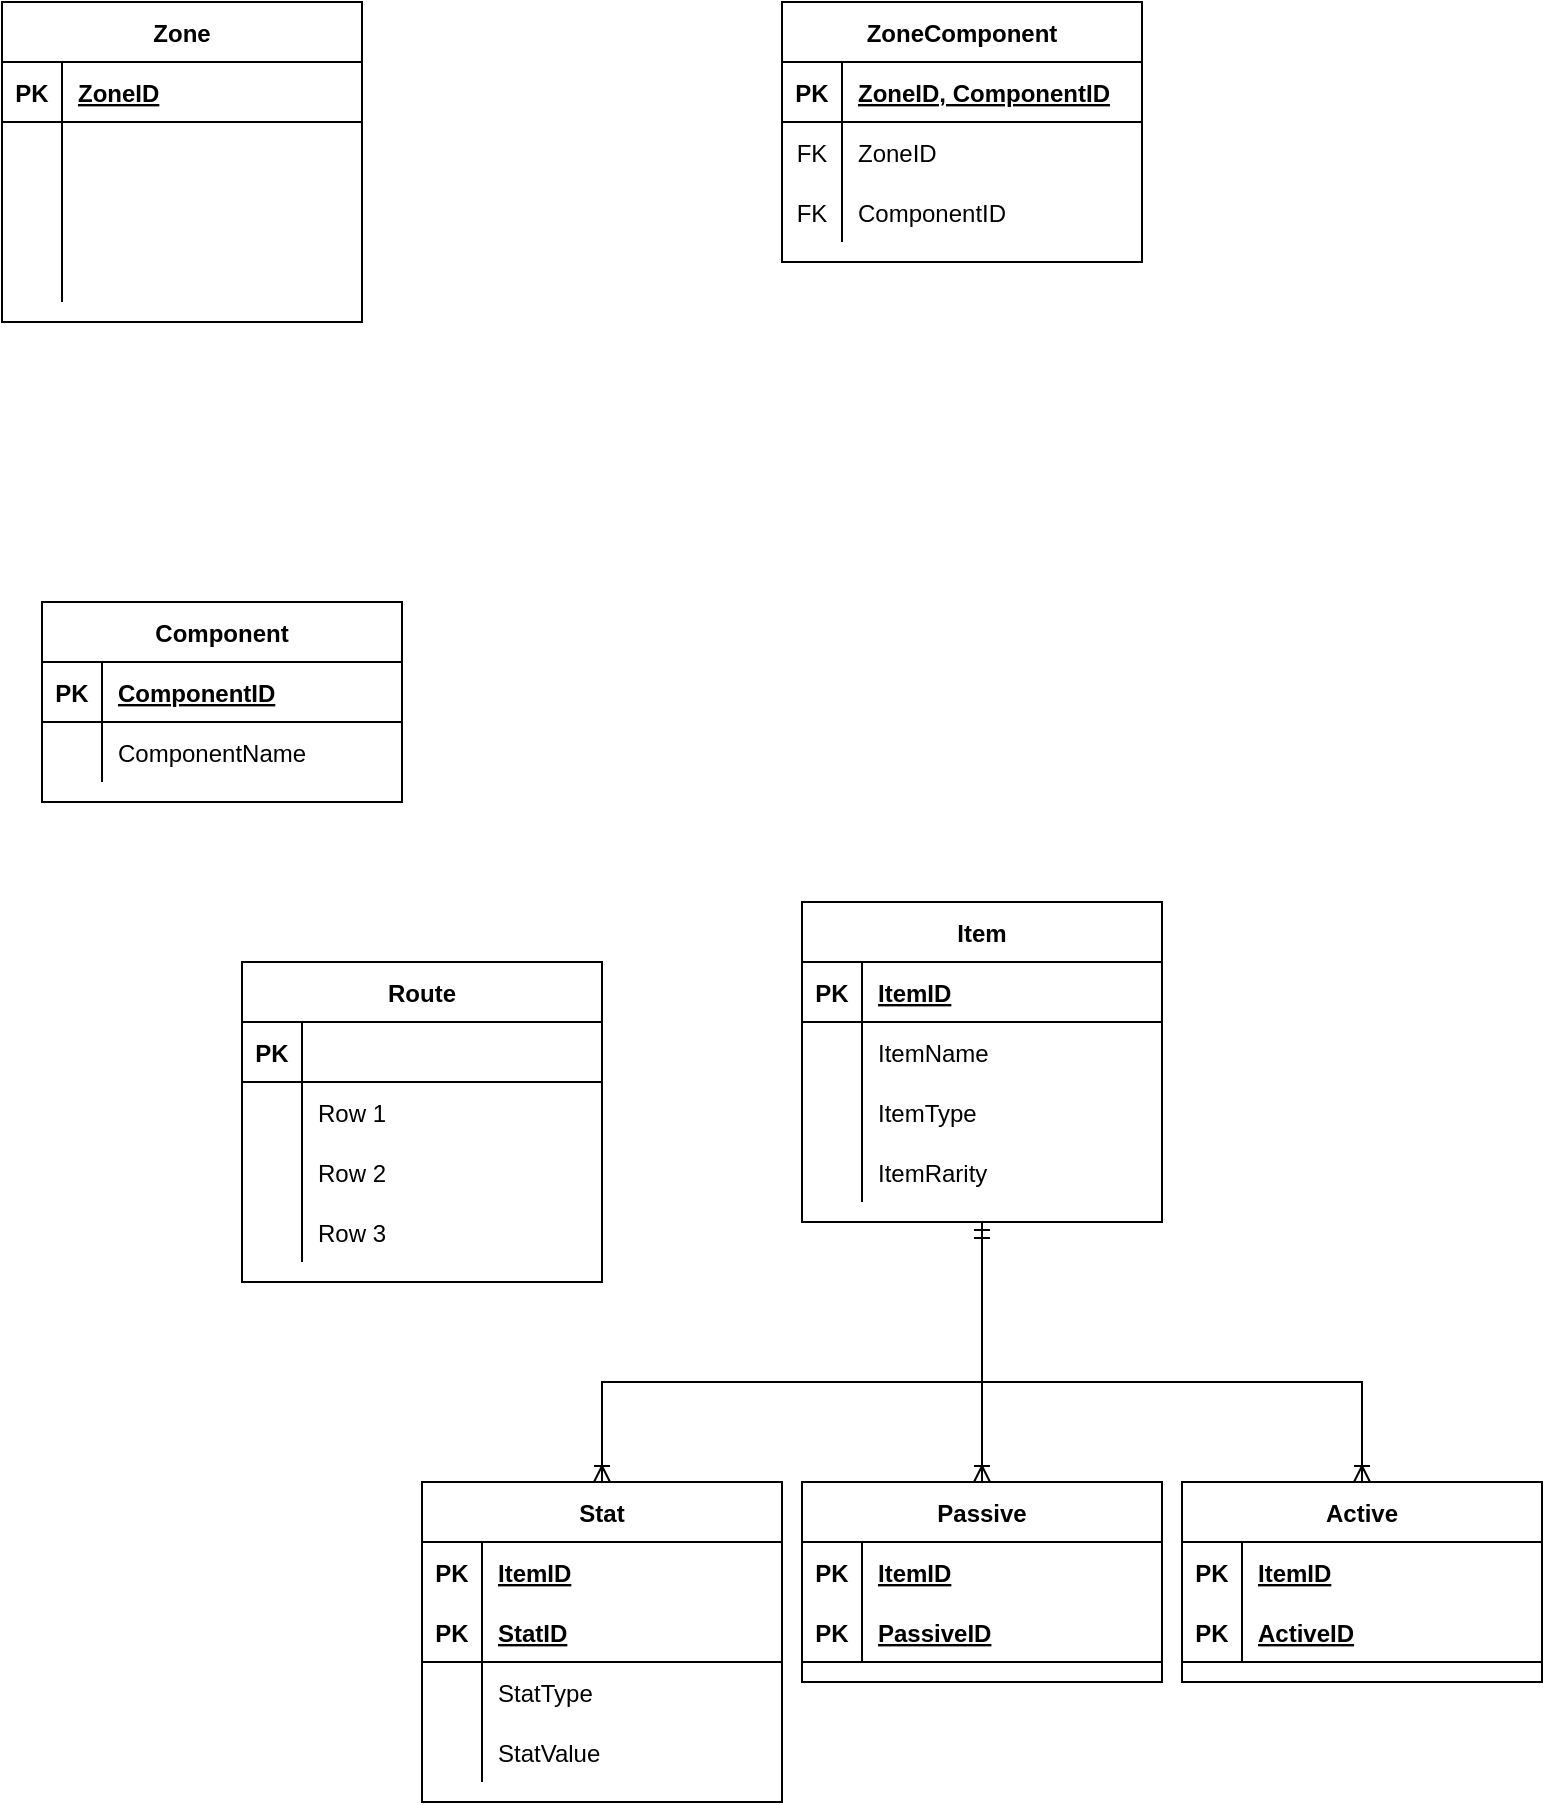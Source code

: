 <mxfile version="20.3.0" type="device"><diagram id="vBeFUha2w93Wqq-kmozP" name="Page-1"><mxGraphModel dx="1102" dy="875" grid="1" gridSize="10" guides="1" tooltips="1" connect="1" arrows="1" fold="1" page="1" pageScale="1" pageWidth="850" pageHeight="1100" math="0" shadow="0"><root><mxCell id="0"/><mxCell id="1" parent="0"/><mxCell id="dk0Knj7ikNloIsWXlZnz-27" value="Item" style="shape=table;startSize=30;container=1;collapsible=1;childLayout=tableLayout;fixedRows=1;rowLines=0;fontStyle=1;align=center;resizeLast=1;" vertex="1" parent="1"><mxGeometry x="450" y="600" width="180" height="160" as="geometry"/></mxCell><mxCell id="dk0Knj7ikNloIsWXlZnz-28" value="" style="shape=tableRow;horizontal=0;startSize=0;swimlaneHead=0;swimlaneBody=0;fillColor=none;collapsible=0;dropTarget=0;points=[[0,0.5],[1,0.5]];portConstraint=eastwest;top=0;left=0;right=0;bottom=1;" vertex="1" parent="dk0Knj7ikNloIsWXlZnz-27"><mxGeometry y="30" width="180" height="30" as="geometry"/></mxCell><mxCell id="dk0Knj7ikNloIsWXlZnz-29" value="PK" style="shape=partialRectangle;connectable=0;fillColor=none;top=0;left=0;bottom=0;right=0;fontStyle=1;overflow=hidden;" vertex="1" parent="dk0Knj7ikNloIsWXlZnz-28"><mxGeometry width="30" height="30" as="geometry"><mxRectangle width="30" height="30" as="alternateBounds"/></mxGeometry></mxCell><mxCell id="dk0Knj7ikNloIsWXlZnz-30" value="ItemID" style="shape=partialRectangle;connectable=0;fillColor=none;top=0;left=0;bottom=0;right=0;align=left;spacingLeft=6;fontStyle=5;overflow=hidden;" vertex="1" parent="dk0Knj7ikNloIsWXlZnz-28"><mxGeometry x="30" width="150" height="30" as="geometry"><mxRectangle width="150" height="30" as="alternateBounds"/></mxGeometry></mxCell><mxCell id="dk0Knj7ikNloIsWXlZnz-31" value="" style="shape=tableRow;horizontal=0;startSize=0;swimlaneHead=0;swimlaneBody=0;fillColor=none;collapsible=0;dropTarget=0;points=[[0,0.5],[1,0.5]];portConstraint=eastwest;top=0;left=0;right=0;bottom=0;" vertex="1" parent="dk0Knj7ikNloIsWXlZnz-27"><mxGeometry y="60" width="180" height="30" as="geometry"/></mxCell><mxCell id="dk0Knj7ikNloIsWXlZnz-32" value="" style="shape=partialRectangle;connectable=0;fillColor=none;top=0;left=0;bottom=0;right=0;editable=1;overflow=hidden;" vertex="1" parent="dk0Knj7ikNloIsWXlZnz-31"><mxGeometry width="30" height="30" as="geometry"><mxRectangle width="30" height="30" as="alternateBounds"/></mxGeometry></mxCell><mxCell id="dk0Knj7ikNloIsWXlZnz-33" value="ItemName" style="shape=partialRectangle;connectable=0;fillColor=none;top=0;left=0;bottom=0;right=0;align=left;spacingLeft=6;overflow=hidden;" vertex="1" parent="dk0Knj7ikNloIsWXlZnz-31"><mxGeometry x="30" width="150" height="30" as="geometry"><mxRectangle width="150" height="30" as="alternateBounds"/></mxGeometry></mxCell><mxCell id="dk0Knj7ikNloIsWXlZnz-34" value="" style="shape=tableRow;horizontal=0;startSize=0;swimlaneHead=0;swimlaneBody=0;fillColor=none;collapsible=0;dropTarget=0;points=[[0,0.5],[1,0.5]];portConstraint=eastwest;top=0;left=0;right=0;bottom=0;" vertex="1" parent="dk0Knj7ikNloIsWXlZnz-27"><mxGeometry y="90" width="180" height="30" as="geometry"/></mxCell><mxCell id="dk0Knj7ikNloIsWXlZnz-35" value="" style="shape=partialRectangle;connectable=0;fillColor=none;top=0;left=0;bottom=0;right=0;editable=1;overflow=hidden;" vertex="1" parent="dk0Knj7ikNloIsWXlZnz-34"><mxGeometry width="30" height="30" as="geometry"><mxRectangle width="30" height="30" as="alternateBounds"/></mxGeometry></mxCell><mxCell id="dk0Knj7ikNloIsWXlZnz-36" value="ItemType" style="shape=partialRectangle;connectable=0;fillColor=none;top=0;left=0;bottom=0;right=0;align=left;spacingLeft=6;overflow=hidden;" vertex="1" parent="dk0Knj7ikNloIsWXlZnz-34"><mxGeometry x="30" width="150" height="30" as="geometry"><mxRectangle width="150" height="30" as="alternateBounds"/></mxGeometry></mxCell><mxCell id="dk0Knj7ikNloIsWXlZnz-37" value="" style="shape=tableRow;horizontal=0;startSize=0;swimlaneHead=0;swimlaneBody=0;fillColor=none;collapsible=0;dropTarget=0;points=[[0,0.5],[1,0.5]];portConstraint=eastwest;top=0;left=0;right=0;bottom=0;" vertex="1" parent="dk0Knj7ikNloIsWXlZnz-27"><mxGeometry y="120" width="180" height="30" as="geometry"/></mxCell><mxCell id="dk0Knj7ikNloIsWXlZnz-38" value="" style="shape=partialRectangle;connectable=0;fillColor=none;top=0;left=0;bottom=0;right=0;editable=1;overflow=hidden;" vertex="1" parent="dk0Knj7ikNloIsWXlZnz-37"><mxGeometry width="30" height="30" as="geometry"><mxRectangle width="30" height="30" as="alternateBounds"/></mxGeometry></mxCell><mxCell id="dk0Knj7ikNloIsWXlZnz-39" value="ItemRarity" style="shape=partialRectangle;connectable=0;fillColor=none;top=0;left=0;bottom=0;right=0;align=left;spacingLeft=6;overflow=hidden;" vertex="1" parent="dk0Knj7ikNloIsWXlZnz-37"><mxGeometry x="30" width="150" height="30" as="geometry"><mxRectangle width="150" height="30" as="alternateBounds"/></mxGeometry></mxCell><mxCell id="dk0Knj7ikNloIsWXlZnz-41" value="Zone" style="shape=table;startSize=30;container=1;collapsible=1;childLayout=tableLayout;fixedRows=1;rowLines=0;fontStyle=1;align=center;resizeLast=1;" vertex="1" parent="1"><mxGeometry x="50" y="150" width="180" height="160" as="geometry"/></mxCell><mxCell id="dk0Knj7ikNloIsWXlZnz-42" value="" style="shape=tableRow;horizontal=0;startSize=0;swimlaneHead=0;swimlaneBody=0;fillColor=none;collapsible=0;dropTarget=0;points=[[0,0.5],[1,0.5]];portConstraint=eastwest;top=0;left=0;right=0;bottom=1;" vertex="1" parent="dk0Knj7ikNloIsWXlZnz-41"><mxGeometry y="30" width="180" height="30" as="geometry"/></mxCell><mxCell id="dk0Knj7ikNloIsWXlZnz-43" value="PK" style="shape=partialRectangle;connectable=0;fillColor=none;top=0;left=0;bottom=0;right=0;fontStyle=1;overflow=hidden;" vertex="1" parent="dk0Knj7ikNloIsWXlZnz-42"><mxGeometry width="30" height="30" as="geometry"><mxRectangle width="30" height="30" as="alternateBounds"/></mxGeometry></mxCell><mxCell id="dk0Knj7ikNloIsWXlZnz-44" value="ZoneID" style="shape=partialRectangle;connectable=0;fillColor=none;top=0;left=0;bottom=0;right=0;align=left;spacingLeft=6;fontStyle=5;overflow=hidden;" vertex="1" parent="dk0Knj7ikNloIsWXlZnz-42"><mxGeometry x="30" width="150" height="30" as="geometry"><mxRectangle width="150" height="30" as="alternateBounds"/></mxGeometry></mxCell><mxCell id="dk0Knj7ikNloIsWXlZnz-45" value="" style="shape=tableRow;horizontal=0;startSize=0;swimlaneHead=0;swimlaneBody=0;fillColor=none;collapsible=0;dropTarget=0;points=[[0,0.5],[1,0.5]];portConstraint=eastwest;top=0;left=0;right=0;bottom=0;" vertex="1" parent="dk0Knj7ikNloIsWXlZnz-41"><mxGeometry y="60" width="180" height="30" as="geometry"/></mxCell><mxCell id="dk0Knj7ikNloIsWXlZnz-46" value="" style="shape=partialRectangle;connectable=0;fillColor=none;top=0;left=0;bottom=0;right=0;editable=1;overflow=hidden;" vertex="1" parent="dk0Knj7ikNloIsWXlZnz-45"><mxGeometry width="30" height="30" as="geometry"><mxRectangle width="30" height="30" as="alternateBounds"/></mxGeometry></mxCell><mxCell id="dk0Knj7ikNloIsWXlZnz-47" value="" style="shape=partialRectangle;connectable=0;fillColor=none;top=0;left=0;bottom=0;right=0;align=left;spacingLeft=6;overflow=hidden;" vertex="1" parent="dk0Knj7ikNloIsWXlZnz-45"><mxGeometry x="30" width="150" height="30" as="geometry"><mxRectangle width="150" height="30" as="alternateBounds"/></mxGeometry></mxCell><mxCell id="dk0Knj7ikNloIsWXlZnz-48" value="" style="shape=tableRow;horizontal=0;startSize=0;swimlaneHead=0;swimlaneBody=0;fillColor=none;collapsible=0;dropTarget=0;points=[[0,0.5],[1,0.5]];portConstraint=eastwest;top=0;left=0;right=0;bottom=0;" vertex="1" parent="dk0Knj7ikNloIsWXlZnz-41"><mxGeometry y="90" width="180" height="30" as="geometry"/></mxCell><mxCell id="dk0Knj7ikNloIsWXlZnz-49" value="" style="shape=partialRectangle;connectable=0;fillColor=none;top=0;left=0;bottom=0;right=0;editable=1;overflow=hidden;" vertex="1" parent="dk0Knj7ikNloIsWXlZnz-48"><mxGeometry width="30" height="30" as="geometry"><mxRectangle width="30" height="30" as="alternateBounds"/></mxGeometry></mxCell><mxCell id="dk0Knj7ikNloIsWXlZnz-50" value="" style="shape=partialRectangle;connectable=0;fillColor=none;top=0;left=0;bottom=0;right=0;align=left;spacingLeft=6;overflow=hidden;" vertex="1" parent="dk0Knj7ikNloIsWXlZnz-48"><mxGeometry x="30" width="150" height="30" as="geometry"><mxRectangle width="150" height="30" as="alternateBounds"/></mxGeometry></mxCell><mxCell id="dk0Knj7ikNloIsWXlZnz-51" value="" style="shape=tableRow;horizontal=0;startSize=0;swimlaneHead=0;swimlaneBody=0;fillColor=none;collapsible=0;dropTarget=0;points=[[0,0.5],[1,0.5]];portConstraint=eastwest;top=0;left=0;right=0;bottom=0;" vertex="1" parent="dk0Knj7ikNloIsWXlZnz-41"><mxGeometry y="120" width="180" height="30" as="geometry"/></mxCell><mxCell id="dk0Knj7ikNloIsWXlZnz-52" value="" style="shape=partialRectangle;connectable=0;fillColor=none;top=0;left=0;bottom=0;right=0;editable=1;overflow=hidden;" vertex="1" parent="dk0Knj7ikNloIsWXlZnz-51"><mxGeometry width="30" height="30" as="geometry"><mxRectangle width="30" height="30" as="alternateBounds"/></mxGeometry></mxCell><mxCell id="dk0Knj7ikNloIsWXlZnz-53" value="" style="shape=partialRectangle;connectable=0;fillColor=none;top=0;left=0;bottom=0;right=0;align=left;spacingLeft=6;overflow=hidden;" vertex="1" parent="dk0Knj7ikNloIsWXlZnz-51"><mxGeometry x="30" width="150" height="30" as="geometry"><mxRectangle width="150" height="30" as="alternateBounds"/></mxGeometry></mxCell><mxCell id="dk0Knj7ikNloIsWXlZnz-54" value="ZoneComponent" style="shape=table;startSize=30;container=1;collapsible=1;childLayout=tableLayout;fixedRows=1;rowLines=0;fontStyle=1;align=center;resizeLast=1;" vertex="1" parent="1"><mxGeometry x="440" y="150" width="180" height="130" as="geometry"/></mxCell><mxCell id="dk0Knj7ikNloIsWXlZnz-55" value="" style="shape=tableRow;horizontal=0;startSize=0;swimlaneHead=0;swimlaneBody=0;fillColor=none;collapsible=0;dropTarget=0;points=[[0,0.5],[1,0.5]];portConstraint=eastwest;top=0;left=0;right=0;bottom=1;" vertex="1" parent="dk0Knj7ikNloIsWXlZnz-54"><mxGeometry y="30" width="180" height="30" as="geometry"/></mxCell><mxCell id="dk0Knj7ikNloIsWXlZnz-56" value="PK" style="shape=partialRectangle;connectable=0;fillColor=none;top=0;left=0;bottom=0;right=0;fontStyle=1;overflow=hidden;" vertex="1" parent="dk0Knj7ikNloIsWXlZnz-55"><mxGeometry width="30" height="30" as="geometry"><mxRectangle width="30" height="30" as="alternateBounds"/></mxGeometry></mxCell><mxCell id="dk0Knj7ikNloIsWXlZnz-57" value="ZoneID, ComponentID" style="shape=partialRectangle;connectable=0;fillColor=none;top=0;left=0;bottom=0;right=0;align=left;spacingLeft=6;fontStyle=5;overflow=hidden;" vertex="1" parent="dk0Knj7ikNloIsWXlZnz-55"><mxGeometry x="30" width="150" height="30" as="geometry"><mxRectangle width="150" height="30" as="alternateBounds"/></mxGeometry></mxCell><mxCell id="dk0Knj7ikNloIsWXlZnz-58" value="" style="shape=tableRow;horizontal=0;startSize=0;swimlaneHead=0;swimlaneBody=0;fillColor=none;collapsible=0;dropTarget=0;points=[[0,0.5],[1,0.5]];portConstraint=eastwest;top=0;left=0;right=0;bottom=0;" vertex="1" parent="dk0Knj7ikNloIsWXlZnz-54"><mxGeometry y="60" width="180" height="30" as="geometry"/></mxCell><mxCell id="dk0Knj7ikNloIsWXlZnz-59" value="FK" style="shape=partialRectangle;connectable=0;fillColor=none;top=0;left=0;bottom=0;right=0;editable=1;overflow=hidden;" vertex="1" parent="dk0Knj7ikNloIsWXlZnz-58"><mxGeometry width="30" height="30" as="geometry"><mxRectangle width="30" height="30" as="alternateBounds"/></mxGeometry></mxCell><mxCell id="dk0Knj7ikNloIsWXlZnz-60" value="ZoneID" style="shape=partialRectangle;connectable=0;fillColor=none;top=0;left=0;bottom=0;right=0;align=left;spacingLeft=6;overflow=hidden;" vertex="1" parent="dk0Knj7ikNloIsWXlZnz-58"><mxGeometry x="30" width="150" height="30" as="geometry"><mxRectangle width="150" height="30" as="alternateBounds"/></mxGeometry></mxCell><mxCell id="dk0Knj7ikNloIsWXlZnz-61" value="" style="shape=tableRow;horizontal=0;startSize=0;swimlaneHead=0;swimlaneBody=0;fillColor=none;collapsible=0;dropTarget=0;points=[[0,0.5],[1,0.5]];portConstraint=eastwest;top=0;left=0;right=0;bottom=0;" vertex="1" parent="dk0Knj7ikNloIsWXlZnz-54"><mxGeometry y="90" width="180" height="30" as="geometry"/></mxCell><mxCell id="dk0Knj7ikNloIsWXlZnz-62" value="FK" style="shape=partialRectangle;connectable=0;fillColor=none;top=0;left=0;bottom=0;right=0;editable=1;overflow=hidden;" vertex="1" parent="dk0Knj7ikNloIsWXlZnz-61"><mxGeometry width="30" height="30" as="geometry"><mxRectangle width="30" height="30" as="alternateBounds"/></mxGeometry></mxCell><mxCell id="dk0Knj7ikNloIsWXlZnz-63" value="ComponentID" style="shape=partialRectangle;connectable=0;fillColor=none;top=0;left=0;bottom=0;right=0;align=left;spacingLeft=6;overflow=hidden;" vertex="1" parent="dk0Knj7ikNloIsWXlZnz-61"><mxGeometry x="30" width="150" height="30" as="geometry"><mxRectangle width="150" height="30" as="alternateBounds"/></mxGeometry></mxCell><mxCell id="dk0Knj7ikNloIsWXlZnz-67" value="Active" style="shape=table;startSize=30;container=1;collapsible=1;childLayout=tableLayout;fixedRows=1;rowLines=0;fontStyle=1;align=center;resizeLast=1;" vertex="1" parent="1"><mxGeometry x="640" y="890" width="180" height="100" as="geometry"/></mxCell><mxCell id="dk0Knj7ikNloIsWXlZnz-83" style="shape=tableRow;horizontal=0;startSize=0;swimlaneHead=0;swimlaneBody=0;fillColor=none;collapsible=0;dropTarget=0;points=[[0,0.5],[1,0.5]];portConstraint=eastwest;top=0;left=0;right=0;bottom=0;" vertex="1" parent="dk0Knj7ikNloIsWXlZnz-67"><mxGeometry y="30" width="180" height="30" as="geometry"/></mxCell><mxCell id="dk0Knj7ikNloIsWXlZnz-84" value="PK" style="shape=partialRectangle;connectable=0;fillColor=none;top=0;left=0;bottom=0;right=0;editable=1;overflow=hidden;fontStyle=1" vertex="1" parent="dk0Knj7ikNloIsWXlZnz-83"><mxGeometry width="30" height="30" as="geometry"><mxRectangle width="30" height="30" as="alternateBounds"/></mxGeometry></mxCell><mxCell id="dk0Knj7ikNloIsWXlZnz-85" value="ItemID" style="shape=partialRectangle;connectable=0;fillColor=none;top=0;left=0;bottom=0;right=0;align=left;spacingLeft=6;overflow=hidden;fontStyle=5" vertex="1" parent="dk0Knj7ikNloIsWXlZnz-83"><mxGeometry x="30" width="150" height="30" as="geometry"><mxRectangle width="150" height="30" as="alternateBounds"/></mxGeometry></mxCell><mxCell id="dk0Knj7ikNloIsWXlZnz-80" value="" style="shape=tableRow;horizontal=0;startSize=0;swimlaneHead=0;swimlaneBody=0;fillColor=none;collapsible=0;dropTarget=0;points=[[0,0.5],[1,0.5]];portConstraint=eastwest;top=0;left=0;right=0;bottom=1;" vertex="1" parent="dk0Knj7ikNloIsWXlZnz-67"><mxGeometry y="60" width="180" height="30" as="geometry"/></mxCell><mxCell id="dk0Knj7ikNloIsWXlZnz-81" value="PK" style="shape=partialRectangle;connectable=0;fillColor=none;top=0;left=0;bottom=0;right=0;fontStyle=1;overflow=hidden;" vertex="1" parent="dk0Knj7ikNloIsWXlZnz-80"><mxGeometry width="30" height="30" as="geometry"><mxRectangle width="30" height="30" as="alternateBounds"/></mxGeometry></mxCell><mxCell id="dk0Knj7ikNloIsWXlZnz-82" value="ActiveID" style="shape=partialRectangle;connectable=0;fillColor=none;top=0;left=0;bottom=0;right=0;align=left;spacingLeft=6;fontStyle=5;overflow=hidden;" vertex="1" parent="dk0Knj7ikNloIsWXlZnz-80"><mxGeometry x="30" width="150" height="30" as="geometry"><mxRectangle width="150" height="30" as="alternateBounds"/></mxGeometry></mxCell><mxCell id="dk0Knj7ikNloIsWXlZnz-86" value="" style="edgeStyle=orthogonalEdgeStyle;fontSize=12;html=1;endArrow=ERoneToMany;startArrow=ERmandOne;rounded=0;" edge="1" parent="1" source="dk0Knj7ikNloIsWXlZnz-27" target="dk0Knj7ikNloIsWXlZnz-67"><mxGeometry width="100" height="100" relative="1" as="geometry"><mxPoint x="500" y="490" as="sourcePoint"/><mxPoint x="600" y="390" as="targetPoint"/><Array as="points"><mxPoint x="540" y="840"/><mxPoint x="730" y="840"/></Array></mxGeometry></mxCell><mxCell id="dk0Knj7ikNloIsWXlZnz-100" value="Stat" style="shape=table;startSize=30;container=1;collapsible=1;childLayout=tableLayout;fixedRows=1;rowLines=0;fontStyle=1;align=center;resizeLast=1;" vertex="1" parent="1"><mxGeometry x="260" y="890" width="180" height="160" as="geometry"/></mxCell><mxCell id="dk0Knj7ikNloIsWXlZnz-101" style="shape=tableRow;horizontal=0;startSize=0;swimlaneHead=0;swimlaneBody=0;fillColor=none;collapsible=0;dropTarget=0;points=[[0,0.5],[1,0.5]];portConstraint=eastwest;top=0;left=0;right=0;bottom=0;" vertex="1" parent="dk0Knj7ikNloIsWXlZnz-100"><mxGeometry y="30" width="180" height="30" as="geometry"/></mxCell><mxCell id="dk0Knj7ikNloIsWXlZnz-102" value="PK" style="shape=partialRectangle;connectable=0;fillColor=none;top=0;left=0;bottom=0;right=0;editable=1;overflow=hidden;fontStyle=1" vertex="1" parent="dk0Knj7ikNloIsWXlZnz-101"><mxGeometry width="30" height="30" as="geometry"><mxRectangle width="30" height="30" as="alternateBounds"/></mxGeometry></mxCell><mxCell id="dk0Knj7ikNloIsWXlZnz-103" value="ItemID" style="shape=partialRectangle;connectable=0;fillColor=none;top=0;left=0;bottom=0;right=0;align=left;spacingLeft=6;overflow=hidden;fontStyle=5" vertex="1" parent="dk0Knj7ikNloIsWXlZnz-101"><mxGeometry x="30" width="150" height="30" as="geometry"><mxRectangle width="150" height="30" as="alternateBounds"/></mxGeometry></mxCell><mxCell id="dk0Knj7ikNloIsWXlZnz-104" value="" style="shape=tableRow;horizontal=0;startSize=0;swimlaneHead=0;swimlaneBody=0;fillColor=none;collapsible=0;dropTarget=0;points=[[0,0.5],[1,0.5]];portConstraint=eastwest;top=0;left=0;right=0;bottom=1;" vertex="1" parent="dk0Knj7ikNloIsWXlZnz-100"><mxGeometry y="60" width="180" height="30" as="geometry"/></mxCell><mxCell id="dk0Knj7ikNloIsWXlZnz-105" value="PK" style="shape=partialRectangle;connectable=0;fillColor=none;top=0;left=0;bottom=0;right=0;fontStyle=1;overflow=hidden;" vertex="1" parent="dk0Knj7ikNloIsWXlZnz-104"><mxGeometry width="30" height="30" as="geometry"><mxRectangle width="30" height="30" as="alternateBounds"/></mxGeometry></mxCell><mxCell id="dk0Knj7ikNloIsWXlZnz-106" value="StatID" style="shape=partialRectangle;connectable=0;fillColor=none;top=0;left=0;bottom=0;right=0;align=left;spacingLeft=6;fontStyle=5;overflow=hidden;" vertex="1" parent="dk0Knj7ikNloIsWXlZnz-104"><mxGeometry x="30" width="150" height="30" as="geometry"><mxRectangle width="150" height="30" as="alternateBounds"/></mxGeometry></mxCell><mxCell id="dk0Knj7ikNloIsWXlZnz-107" value="" style="shape=tableRow;horizontal=0;startSize=0;swimlaneHead=0;swimlaneBody=0;fillColor=none;collapsible=0;dropTarget=0;points=[[0,0.5],[1,0.5]];portConstraint=eastwest;top=0;left=0;right=0;bottom=0;" vertex="1" parent="dk0Knj7ikNloIsWXlZnz-100"><mxGeometry y="90" width="180" height="30" as="geometry"/></mxCell><mxCell id="dk0Knj7ikNloIsWXlZnz-108" value="" style="shape=partialRectangle;connectable=0;fillColor=none;top=0;left=0;bottom=0;right=0;editable=1;overflow=hidden;" vertex="1" parent="dk0Knj7ikNloIsWXlZnz-107"><mxGeometry width="30" height="30" as="geometry"><mxRectangle width="30" height="30" as="alternateBounds"/></mxGeometry></mxCell><mxCell id="dk0Knj7ikNloIsWXlZnz-109" value="StatType" style="shape=partialRectangle;connectable=0;fillColor=none;top=0;left=0;bottom=0;right=0;align=left;spacingLeft=6;overflow=hidden;" vertex="1" parent="dk0Knj7ikNloIsWXlZnz-107"><mxGeometry x="30" width="150" height="30" as="geometry"><mxRectangle width="150" height="30" as="alternateBounds"/></mxGeometry></mxCell><mxCell id="dk0Knj7ikNloIsWXlZnz-134" style="shape=tableRow;horizontal=0;startSize=0;swimlaneHead=0;swimlaneBody=0;fillColor=none;collapsible=0;dropTarget=0;points=[[0,0.5],[1,0.5]];portConstraint=eastwest;top=0;left=0;right=0;bottom=0;" vertex="1" parent="dk0Knj7ikNloIsWXlZnz-100"><mxGeometry y="120" width="180" height="30" as="geometry"/></mxCell><mxCell id="dk0Knj7ikNloIsWXlZnz-135" style="shape=partialRectangle;connectable=0;fillColor=none;top=0;left=0;bottom=0;right=0;editable=1;overflow=hidden;" vertex="1" parent="dk0Knj7ikNloIsWXlZnz-134"><mxGeometry width="30" height="30" as="geometry"><mxRectangle width="30" height="30" as="alternateBounds"/></mxGeometry></mxCell><mxCell id="dk0Knj7ikNloIsWXlZnz-136" value="StatValue" style="shape=partialRectangle;connectable=0;fillColor=none;top=0;left=0;bottom=0;right=0;align=left;spacingLeft=6;overflow=hidden;" vertex="1" parent="dk0Knj7ikNloIsWXlZnz-134"><mxGeometry x="30" width="150" height="30" as="geometry"><mxRectangle width="150" height="30" as="alternateBounds"/></mxGeometry></mxCell><mxCell id="dk0Knj7ikNloIsWXlZnz-116" value="Passive" style="shape=table;startSize=30;container=1;collapsible=1;childLayout=tableLayout;fixedRows=1;rowLines=0;fontStyle=1;align=center;resizeLast=1;" vertex="1" parent="1"><mxGeometry x="450" y="890" width="180" height="100" as="geometry"/></mxCell><mxCell id="dk0Knj7ikNloIsWXlZnz-117" style="shape=tableRow;horizontal=0;startSize=0;swimlaneHead=0;swimlaneBody=0;fillColor=none;collapsible=0;dropTarget=0;points=[[0,0.5],[1,0.5]];portConstraint=eastwest;top=0;left=0;right=0;bottom=0;" vertex="1" parent="dk0Knj7ikNloIsWXlZnz-116"><mxGeometry y="30" width="180" height="30" as="geometry"/></mxCell><mxCell id="dk0Knj7ikNloIsWXlZnz-118" value="PK" style="shape=partialRectangle;connectable=0;fillColor=none;top=0;left=0;bottom=0;right=0;editable=1;overflow=hidden;fontStyle=1" vertex="1" parent="dk0Knj7ikNloIsWXlZnz-117"><mxGeometry width="30" height="30" as="geometry"><mxRectangle width="30" height="30" as="alternateBounds"/></mxGeometry></mxCell><mxCell id="dk0Knj7ikNloIsWXlZnz-119" value="ItemID" style="shape=partialRectangle;connectable=0;fillColor=none;top=0;left=0;bottom=0;right=0;align=left;spacingLeft=6;overflow=hidden;fontStyle=5" vertex="1" parent="dk0Knj7ikNloIsWXlZnz-117"><mxGeometry x="30" width="150" height="30" as="geometry"><mxRectangle width="150" height="30" as="alternateBounds"/></mxGeometry></mxCell><mxCell id="dk0Knj7ikNloIsWXlZnz-120" value="" style="shape=tableRow;horizontal=0;startSize=0;swimlaneHead=0;swimlaneBody=0;fillColor=none;collapsible=0;dropTarget=0;points=[[0,0.5],[1,0.5]];portConstraint=eastwest;top=0;left=0;right=0;bottom=1;" vertex="1" parent="dk0Knj7ikNloIsWXlZnz-116"><mxGeometry y="60" width="180" height="30" as="geometry"/></mxCell><mxCell id="dk0Knj7ikNloIsWXlZnz-121" value="PK" style="shape=partialRectangle;connectable=0;fillColor=none;top=0;left=0;bottom=0;right=0;fontStyle=1;overflow=hidden;" vertex="1" parent="dk0Knj7ikNloIsWXlZnz-120"><mxGeometry width="30" height="30" as="geometry"><mxRectangle width="30" height="30" as="alternateBounds"/></mxGeometry></mxCell><mxCell id="dk0Knj7ikNloIsWXlZnz-122" value="PassiveID" style="shape=partialRectangle;connectable=0;fillColor=none;top=0;left=0;bottom=0;right=0;align=left;spacingLeft=6;fontStyle=5;overflow=hidden;" vertex="1" parent="dk0Knj7ikNloIsWXlZnz-120"><mxGeometry x="30" width="150" height="30" as="geometry"><mxRectangle width="150" height="30" as="alternateBounds"/></mxGeometry></mxCell><mxCell id="dk0Knj7ikNloIsWXlZnz-132" value="" style="edgeStyle=orthogonalEdgeStyle;fontSize=12;html=1;endArrow=ERoneToMany;startArrow=ERmandOne;rounded=0;" edge="1" parent="1" source="dk0Knj7ikNloIsWXlZnz-27" target="dk0Knj7ikNloIsWXlZnz-100"><mxGeometry width="100" height="100" relative="1" as="geometry"><mxPoint x="640" y="730" as="sourcePoint"/><mxPoint x="740" y="900" as="targetPoint"/><Array as="points"><mxPoint x="540" y="840"/><mxPoint x="350" y="840"/></Array></mxGeometry></mxCell><mxCell id="dk0Knj7ikNloIsWXlZnz-133" value="" style="edgeStyle=orthogonalEdgeStyle;fontSize=12;html=1;endArrow=ERoneToMany;startArrow=ERmandOne;rounded=0;" edge="1" parent="1" source="dk0Knj7ikNloIsWXlZnz-27" target="dk0Knj7ikNloIsWXlZnz-116"><mxGeometry width="100" height="100" relative="1" as="geometry"><mxPoint x="650" y="740" as="sourcePoint"/><mxPoint x="750" y="910" as="targetPoint"/></mxGeometry></mxCell><mxCell id="dk0Knj7ikNloIsWXlZnz-137" value="Component" style="shape=table;startSize=30;container=1;collapsible=1;childLayout=tableLayout;fixedRows=1;rowLines=0;fontStyle=1;align=center;resizeLast=1;" vertex="1" parent="1"><mxGeometry x="70" y="450" width="180" height="100" as="geometry"/></mxCell><mxCell id="dk0Knj7ikNloIsWXlZnz-138" value="" style="shape=tableRow;horizontal=0;startSize=0;swimlaneHead=0;swimlaneBody=0;fillColor=none;collapsible=0;dropTarget=0;points=[[0,0.5],[1,0.5]];portConstraint=eastwest;top=0;left=0;right=0;bottom=1;" vertex="1" parent="dk0Knj7ikNloIsWXlZnz-137"><mxGeometry y="30" width="180" height="30" as="geometry"/></mxCell><mxCell id="dk0Knj7ikNloIsWXlZnz-139" value="PK" style="shape=partialRectangle;connectable=0;fillColor=none;top=0;left=0;bottom=0;right=0;fontStyle=1;overflow=hidden;" vertex="1" parent="dk0Knj7ikNloIsWXlZnz-138"><mxGeometry width="30" height="30" as="geometry"><mxRectangle width="30" height="30" as="alternateBounds"/></mxGeometry></mxCell><mxCell id="dk0Knj7ikNloIsWXlZnz-140" value="ComponentID" style="shape=partialRectangle;connectable=0;fillColor=none;top=0;left=0;bottom=0;right=0;align=left;spacingLeft=6;fontStyle=5;overflow=hidden;" vertex="1" parent="dk0Knj7ikNloIsWXlZnz-138"><mxGeometry x="30" width="150" height="30" as="geometry"><mxRectangle width="150" height="30" as="alternateBounds"/></mxGeometry></mxCell><mxCell id="dk0Knj7ikNloIsWXlZnz-141" value="" style="shape=tableRow;horizontal=0;startSize=0;swimlaneHead=0;swimlaneBody=0;fillColor=none;collapsible=0;dropTarget=0;points=[[0,0.5],[1,0.5]];portConstraint=eastwest;top=0;left=0;right=0;bottom=0;" vertex="1" parent="dk0Knj7ikNloIsWXlZnz-137"><mxGeometry y="60" width="180" height="30" as="geometry"/></mxCell><mxCell id="dk0Knj7ikNloIsWXlZnz-142" value="" style="shape=partialRectangle;connectable=0;fillColor=none;top=0;left=0;bottom=0;right=0;editable=1;overflow=hidden;" vertex="1" parent="dk0Knj7ikNloIsWXlZnz-141"><mxGeometry width="30" height="30" as="geometry"><mxRectangle width="30" height="30" as="alternateBounds"/></mxGeometry></mxCell><mxCell id="dk0Knj7ikNloIsWXlZnz-143" value="ComponentName" style="shape=partialRectangle;connectable=0;fillColor=none;top=0;left=0;bottom=0;right=0;align=left;spacingLeft=6;overflow=hidden;" vertex="1" parent="dk0Knj7ikNloIsWXlZnz-141"><mxGeometry x="30" width="150" height="30" as="geometry"><mxRectangle width="150" height="30" as="alternateBounds"/></mxGeometry></mxCell><mxCell id="dk0Knj7ikNloIsWXlZnz-150" value="Route" style="shape=table;startSize=30;container=1;collapsible=1;childLayout=tableLayout;fixedRows=1;rowLines=0;fontStyle=1;align=center;resizeLast=1;" vertex="1" parent="1"><mxGeometry x="170" y="630" width="180" height="160" as="geometry"/></mxCell><mxCell id="dk0Knj7ikNloIsWXlZnz-151" value="" style="shape=tableRow;horizontal=0;startSize=0;swimlaneHead=0;swimlaneBody=0;fillColor=none;collapsible=0;dropTarget=0;points=[[0,0.5],[1,0.5]];portConstraint=eastwest;top=0;left=0;right=0;bottom=1;" vertex="1" parent="dk0Knj7ikNloIsWXlZnz-150"><mxGeometry y="30" width="180" height="30" as="geometry"/></mxCell><mxCell id="dk0Knj7ikNloIsWXlZnz-152" value="PK" style="shape=partialRectangle;connectable=0;fillColor=none;top=0;left=0;bottom=0;right=0;fontStyle=1;overflow=hidden;" vertex="1" parent="dk0Knj7ikNloIsWXlZnz-151"><mxGeometry width="30" height="30" as="geometry"><mxRectangle width="30" height="30" as="alternateBounds"/></mxGeometry></mxCell><mxCell id="dk0Knj7ikNloIsWXlZnz-153" value="" style="shape=partialRectangle;connectable=0;fillColor=none;top=0;left=0;bottom=0;right=0;align=left;spacingLeft=6;fontStyle=5;overflow=hidden;" vertex="1" parent="dk0Knj7ikNloIsWXlZnz-151"><mxGeometry x="30" width="150" height="30" as="geometry"><mxRectangle width="150" height="30" as="alternateBounds"/></mxGeometry></mxCell><mxCell id="dk0Knj7ikNloIsWXlZnz-154" value="" style="shape=tableRow;horizontal=0;startSize=0;swimlaneHead=0;swimlaneBody=0;fillColor=none;collapsible=0;dropTarget=0;points=[[0,0.5],[1,0.5]];portConstraint=eastwest;top=0;left=0;right=0;bottom=0;" vertex="1" parent="dk0Knj7ikNloIsWXlZnz-150"><mxGeometry y="60" width="180" height="30" as="geometry"/></mxCell><mxCell id="dk0Knj7ikNloIsWXlZnz-155" value="" style="shape=partialRectangle;connectable=0;fillColor=none;top=0;left=0;bottom=0;right=0;editable=1;overflow=hidden;" vertex="1" parent="dk0Knj7ikNloIsWXlZnz-154"><mxGeometry width="30" height="30" as="geometry"><mxRectangle width="30" height="30" as="alternateBounds"/></mxGeometry></mxCell><mxCell id="dk0Knj7ikNloIsWXlZnz-156" value="Row 1" style="shape=partialRectangle;connectable=0;fillColor=none;top=0;left=0;bottom=0;right=0;align=left;spacingLeft=6;overflow=hidden;" vertex="1" parent="dk0Knj7ikNloIsWXlZnz-154"><mxGeometry x="30" width="150" height="30" as="geometry"><mxRectangle width="150" height="30" as="alternateBounds"/></mxGeometry></mxCell><mxCell id="dk0Knj7ikNloIsWXlZnz-157" value="" style="shape=tableRow;horizontal=0;startSize=0;swimlaneHead=0;swimlaneBody=0;fillColor=none;collapsible=0;dropTarget=0;points=[[0,0.5],[1,0.5]];portConstraint=eastwest;top=0;left=0;right=0;bottom=0;" vertex="1" parent="dk0Knj7ikNloIsWXlZnz-150"><mxGeometry y="90" width="180" height="30" as="geometry"/></mxCell><mxCell id="dk0Knj7ikNloIsWXlZnz-158" value="" style="shape=partialRectangle;connectable=0;fillColor=none;top=0;left=0;bottom=0;right=0;editable=1;overflow=hidden;" vertex="1" parent="dk0Knj7ikNloIsWXlZnz-157"><mxGeometry width="30" height="30" as="geometry"><mxRectangle width="30" height="30" as="alternateBounds"/></mxGeometry></mxCell><mxCell id="dk0Knj7ikNloIsWXlZnz-159" value="Row 2" style="shape=partialRectangle;connectable=0;fillColor=none;top=0;left=0;bottom=0;right=0;align=left;spacingLeft=6;overflow=hidden;" vertex="1" parent="dk0Knj7ikNloIsWXlZnz-157"><mxGeometry x="30" width="150" height="30" as="geometry"><mxRectangle width="150" height="30" as="alternateBounds"/></mxGeometry></mxCell><mxCell id="dk0Knj7ikNloIsWXlZnz-160" value="" style="shape=tableRow;horizontal=0;startSize=0;swimlaneHead=0;swimlaneBody=0;fillColor=none;collapsible=0;dropTarget=0;points=[[0,0.5],[1,0.5]];portConstraint=eastwest;top=0;left=0;right=0;bottom=0;" vertex="1" parent="dk0Knj7ikNloIsWXlZnz-150"><mxGeometry y="120" width="180" height="30" as="geometry"/></mxCell><mxCell id="dk0Knj7ikNloIsWXlZnz-161" value="" style="shape=partialRectangle;connectable=0;fillColor=none;top=0;left=0;bottom=0;right=0;editable=1;overflow=hidden;" vertex="1" parent="dk0Knj7ikNloIsWXlZnz-160"><mxGeometry width="30" height="30" as="geometry"><mxRectangle width="30" height="30" as="alternateBounds"/></mxGeometry></mxCell><mxCell id="dk0Knj7ikNloIsWXlZnz-162" value="Row 3" style="shape=partialRectangle;connectable=0;fillColor=none;top=0;left=0;bottom=0;right=0;align=left;spacingLeft=6;overflow=hidden;" vertex="1" parent="dk0Knj7ikNloIsWXlZnz-160"><mxGeometry x="30" width="150" height="30" as="geometry"><mxRectangle width="150" height="30" as="alternateBounds"/></mxGeometry></mxCell></root></mxGraphModel></diagram></mxfile>